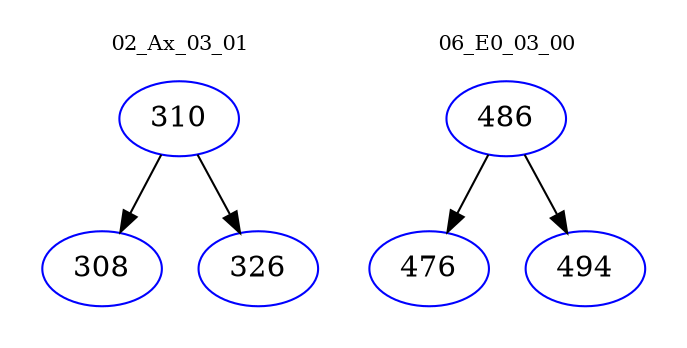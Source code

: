 digraph{
subgraph cluster_0 {
color = white
label = "02_Ax_03_01";
fontsize=10;
T0_310 [label="310", color="blue"]
T0_310 -> T0_308 [color="black"]
T0_308 [label="308", color="blue"]
T0_310 -> T0_326 [color="black"]
T0_326 [label="326", color="blue"]
}
subgraph cluster_1 {
color = white
label = "06_E0_03_00";
fontsize=10;
T1_486 [label="486", color="blue"]
T1_486 -> T1_476 [color="black"]
T1_476 [label="476", color="blue"]
T1_486 -> T1_494 [color="black"]
T1_494 [label="494", color="blue"]
}
}

